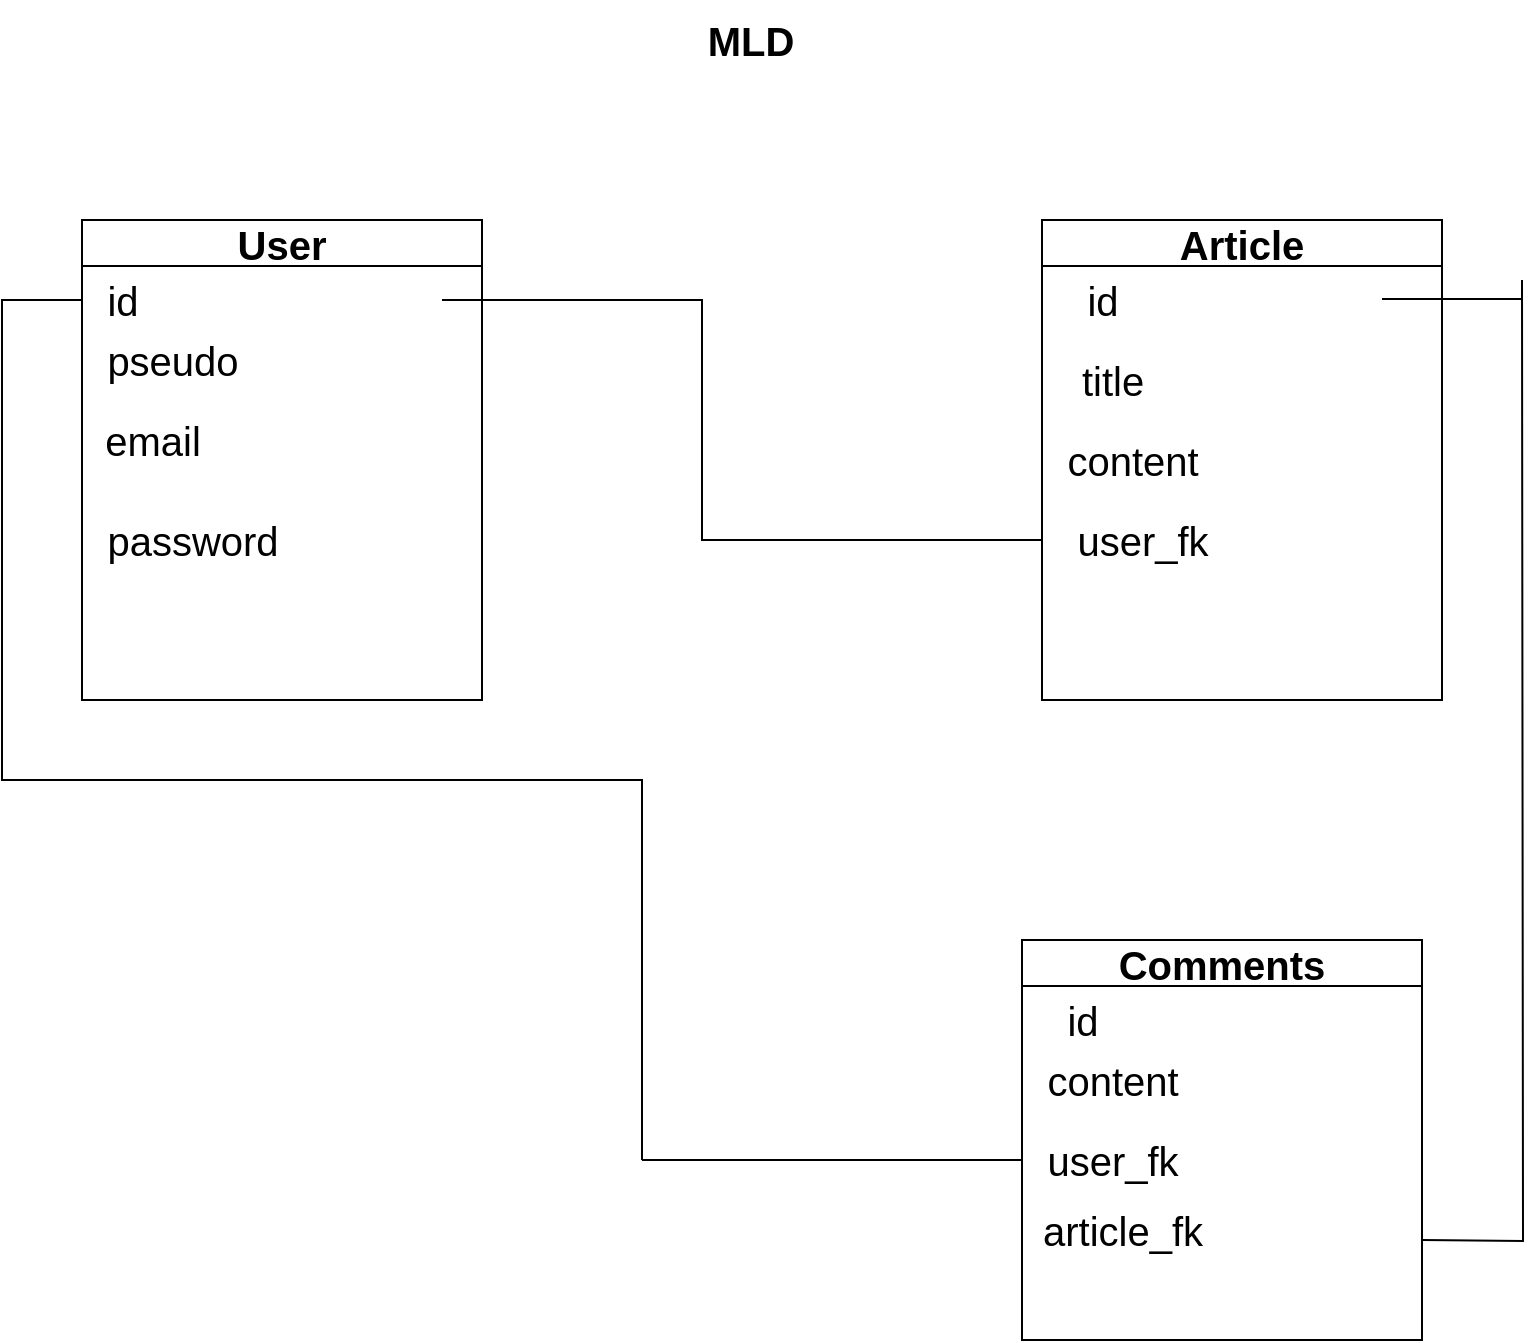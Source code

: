 <mxfile version="20.8.16" type="device"><diagram name="Page-1" id="YyhVOQ10OgHWnV5gvsWs"><mxGraphModel dx="1380" dy="870" grid="1" gridSize="10" guides="1" tooltips="1" connect="1" arrows="1" fold="1" page="1" pageScale="1" pageWidth="827" pageHeight="1169" math="0" shadow="0"><root><mxCell id="0"/><mxCell id="1" parent="0"/><mxCell id="sG2AqKrAp4jKduxJAe3r-1" value="MLD" style="text;html=1;align=center;verticalAlign=middle;resizable=0;points=[];autosize=1;strokeColor=none;fillColor=none;fontSize=20;fontStyle=1" parent="1" vertex="1"><mxGeometry x="379" y="10" width="70" height="40" as="geometry"/></mxCell><mxCell id="sG2AqKrAp4jKduxJAe3r-40" style="edgeStyle=orthogonalEdgeStyle;rounded=0;orthogonalLoop=1;jettySize=auto;html=1;fontSize=20;endArrow=none;endFill=0;" parent="1" source="sG2AqKrAp4jKduxJAe3r-2" edge="1"><mxGeometry relative="1" as="geometry"><mxPoint x="360" y="590" as="targetPoint"/><Array as="points"><mxPoint x="40" y="160"/><mxPoint x="40" y="400"/><mxPoint x="360" y="400"/></Array></mxGeometry></mxCell><mxCell id="sG2AqKrAp4jKduxJAe3r-2" value="User" style="swimlane;whiteSpace=wrap;html=1;fontSize=20;" parent="1" vertex="1"><mxGeometry x="80" y="120" width="200" height="240" as="geometry"/></mxCell><mxCell id="sG2AqKrAp4jKduxJAe3r-9" value="pseudo" style="text;html=1;align=center;verticalAlign=middle;resizable=0;points=[];autosize=1;strokeColor=none;fillColor=none;fontSize=20;" parent="sG2AqKrAp4jKduxJAe3r-2" vertex="1"><mxGeometry y="50" width="90" height="40" as="geometry"/></mxCell><mxCell id="sG2AqKrAp4jKduxJAe3r-10" value="email" style="text;html=1;align=center;verticalAlign=middle;resizable=0;points=[];autosize=1;strokeColor=none;fillColor=none;fontSize=20;" parent="sG2AqKrAp4jKduxJAe3r-2" vertex="1"><mxGeometry y="90" width="70" height="40" as="geometry"/></mxCell><mxCell id="sG2AqKrAp4jKduxJAe3r-11" value="password" style="text;html=1;align=center;verticalAlign=middle;resizable=0;points=[];autosize=1;strokeColor=none;fillColor=none;fontSize=20;" parent="sG2AqKrAp4jKduxJAe3r-2" vertex="1"><mxGeometry y="140" width="110" height="40" as="geometry"/></mxCell><mxCell id="sG2AqKrAp4jKduxJAe3r-6" value="id" style="text;html=1;align=center;verticalAlign=middle;resizable=0;points=[];autosize=1;strokeColor=none;fillColor=none;fontSize=20;" parent="sG2AqKrAp4jKduxJAe3r-2" vertex="1"><mxGeometry y="20" width="40" height="40" as="geometry"/></mxCell><mxCell id="sG2AqKrAp4jKduxJAe3r-32" style="edgeStyle=orthogonalEdgeStyle;rounded=0;orthogonalLoop=1;jettySize=auto;html=1;fontSize=20;endArrow=none;endFill=0;" parent="1" edge="1"><mxGeometry relative="1" as="geometry"><mxPoint x="800" y="150" as="targetPoint"/><mxPoint x="750" y="630" as="sourcePoint"/></mxGeometry></mxCell><mxCell id="sG2AqKrAp4jKduxJAe3r-4" value="Comments" style="swimlane;whiteSpace=wrap;html=1;fontSize=20;" parent="1" vertex="1"><mxGeometry x="550" y="480" width="200" height="200" as="geometry"/></mxCell><mxCell id="sG2AqKrAp4jKduxJAe3r-19" value="content" style="text;html=1;align=center;verticalAlign=middle;resizable=0;points=[];autosize=1;strokeColor=none;fillColor=none;fontSize=20;" parent="sG2AqKrAp4jKduxJAe3r-4" vertex="1"><mxGeometry y="50" width="90" height="40" as="geometry"/></mxCell><mxCell id="sG2AqKrAp4jKduxJAe3r-18" value="id" style="text;html=1;align=center;verticalAlign=middle;resizable=0;points=[];autosize=1;strokeColor=none;fillColor=none;fontSize=20;" parent="sG2AqKrAp4jKduxJAe3r-4" vertex="1"><mxGeometry x="10" y="20" width="40" height="40" as="geometry"/></mxCell><mxCell id="sG2AqKrAp4jKduxJAe3r-42" value="article_fk" style="text;html=1;align=center;verticalAlign=middle;resizable=0;points=[];autosize=1;strokeColor=none;fillColor=none;fontSize=20;" parent="sG2AqKrAp4jKduxJAe3r-4" vertex="1"><mxGeometry y="125" width="100" height="40" as="geometry"/></mxCell><mxCell id="sG2AqKrAp4jKduxJAe3r-43" value="user_fk" style="text;html=1;align=center;verticalAlign=middle;resizable=0;points=[];autosize=1;strokeColor=none;fillColor=none;fontSize=20;" parent="sG2AqKrAp4jKduxJAe3r-4" vertex="1"><mxGeometry y="90" width="90" height="40" as="geometry"/></mxCell><mxCell id="sG2AqKrAp4jKduxJAe3r-23" style="edgeStyle=orthogonalEdgeStyle;rounded=0;orthogonalLoop=1;jettySize=auto;html=1;fontSize=20;endArrow=none;endFill=0;" parent="1" source="sG2AqKrAp4jKduxJAe3r-5" edge="1"><mxGeometry relative="1" as="geometry"><mxPoint x="260" y="160" as="targetPoint"/><Array as="points"><mxPoint x="390" y="280"/><mxPoint x="390" y="160"/></Array></mxGeometry></mxCell><mxCell id="sG2AqKrAp4jKduxJAe3r-5" value="Article" style="swimlane;whiteSpace=wrap;html=1;fontSize=20;" parent="1" vertex="1"><mxGeometry x="560" y="120" width="200" height="240" as="geometry"/></mxCell><mxCell id="sG2AqKrAp4jKduxJAe3r-13" value="title" style="text;html=1;align=center;verticalAlign=middle;resizable=0;points=[];autosize=1;strokeColor=none;fillColor=none;fontSize=20;" parent="sG2AqKrAp4jKduxJAe3r-5" vertex="1"><mxGeometry x="10" y="60" width="50" height="40" as="geometry"/></mxCell><mxCell id="sG2AqKrAp4jKduxJAe3r-14" value="content" style="text;html=1;align=center;verticalAlign=middle;resizable=0;points=[];autosize=1;strokeColor=none;fillColor=none;fontSize=20;" parent="sG2AqKrAp4jKduxJAe3r-5" vertex="1"><mxGeometry y="100" width="90" height="40" as="geometry"/></mxCell><mxCell id="sG2AqKrAp4jKduxJAe3r-24" value="user_fk" style="text;html=1;align=center;verticalAlign=middle;resizable=0;points=[];autosize=1;strokeColor=none;fillColor=none;fontSize=20;" parent="sG2AqKrAp4jKduxJAe3r-5" vertex="1"><mxGeometry x="5" y="140" width="90" height="40" as="geometry"/></mxCell><mxCell id="sG2AqKrAp4jKduxJAe3r-12" value="id" style="text;html=1;align=center;verticalAlign=middle;resizable=0;points=[];autosize=1;strokeColor=none;fillColor=none;fontSize=20;" parent="sG2AqKrAp4jKduxJAe3r-5" vertex="1"><mxGeometry x="10" y="20" width="40" height="40" as="geometry"/></mxCell><mxCell id="sG2AqKrAp4jKduxJAe3r-33" value="" style="endArrow=none;html=1;rounded=0;fontSize=20;" parent="sG2AqKrAp4jKduxJAe3r-5" edge="1"><mxGeometry width="50" height="50" relative="1" as="geometry"><mxPoint x="170" y="39.5" as="sourcePoint"/><mxPoint x="240" y="39.5" as="targetPoint"/></mxGeometry></mxCell><mxCell id="0Z-LtMW4fbVMxgrOp_Gx-2" value="" style="edgeStyle=orthogonalEdgeStyle;rounded=0;orthogonalLoop=1;jettySize=auto;html=1;endArrow=none;endFill=0;" edge="1" parent="1" source="sG2AqKrAp4jKduxJAe3r-43"><mxGeometry relative="1" as="geometry"><mxPoint x="360" y="590" as="targetPoint"/></mxGeometry></mxCell></root></mxGraphModel></diagram></mxfile>
